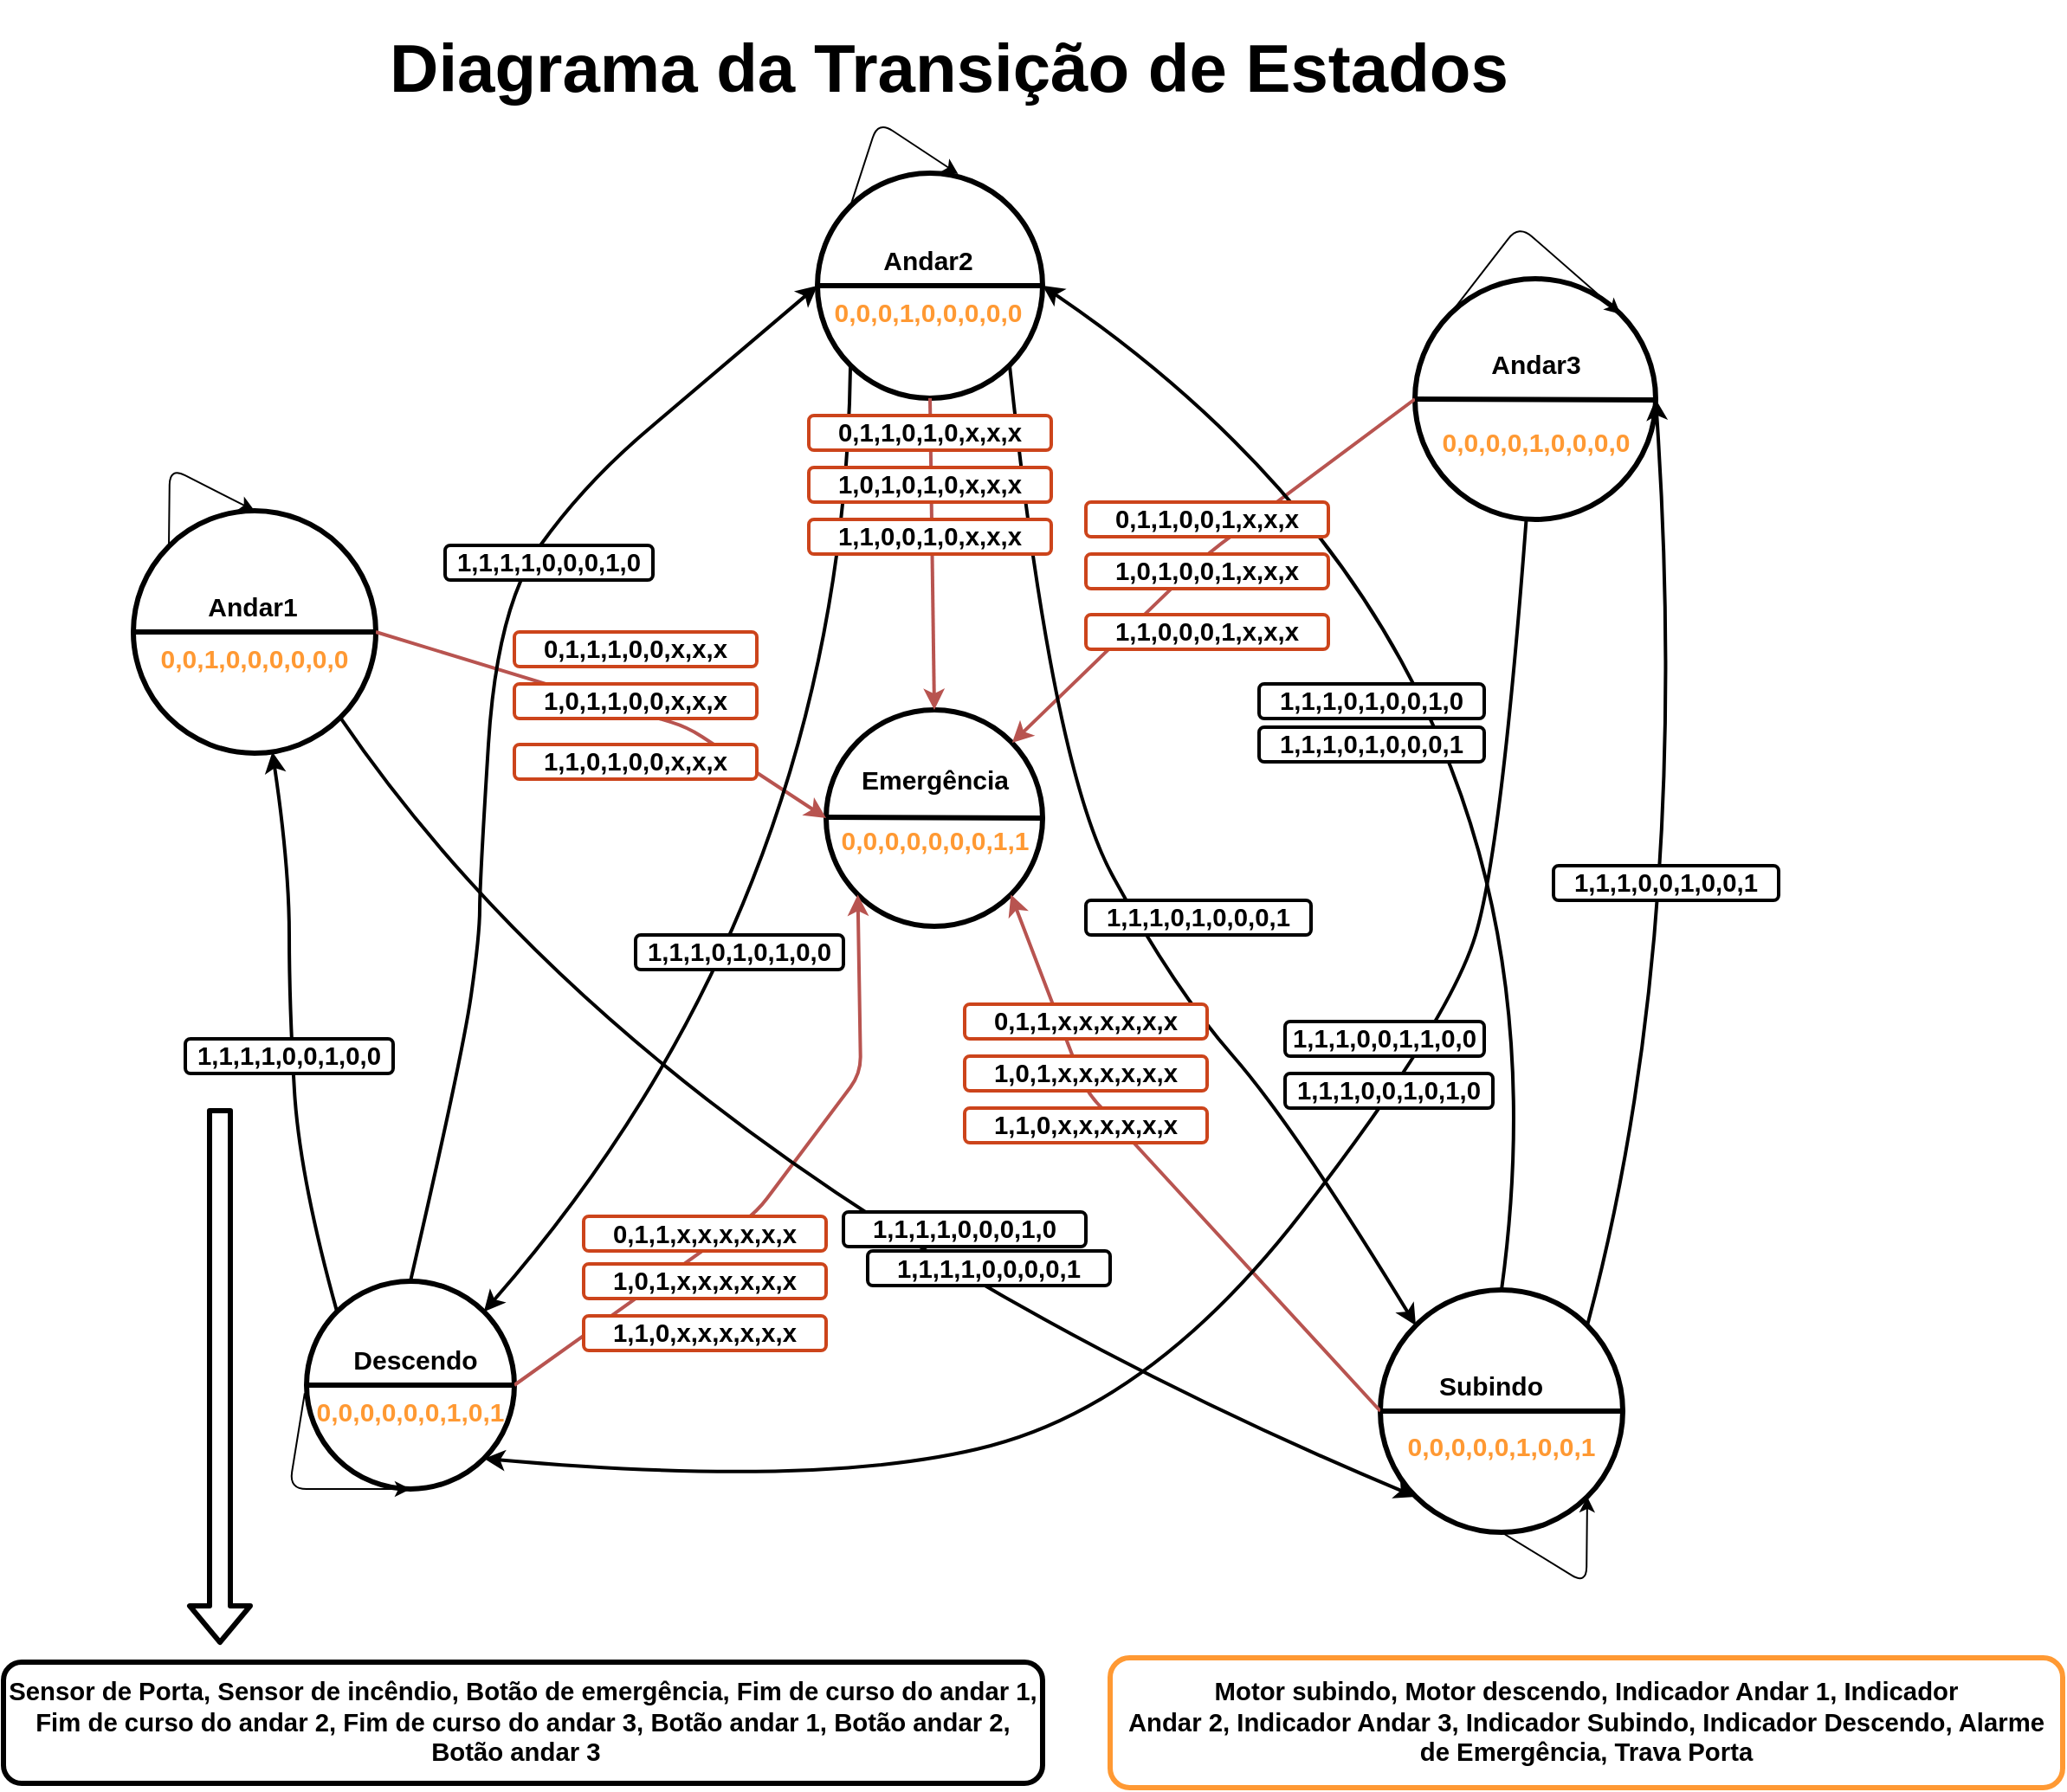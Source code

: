 <mxfile>
    <diagram id="-iqM8rC-7A34NJt66M_C" name="Page-1">
        <mxGraphModel dx="2690" dy="2467" grid="1" gridSize="10" guides="1" tooltips="1" connect="1" arrows="1" fold="1" page="1" pageScale="1" pageWidth="827" pageHeight="1169" math="0" shadow="0">
            <root>
                <mxCell id="0"/>
                <mxCell id="1" parent="0"/>
                <mxCell id="JEFxncGDEQIBqT9fs3Xw-1" value="" style="ellipse;whiteSpace=wrap;html=1;aspect=fixed;strokeWidth=3;" parent="1" vertex="1">
                    <mxGeometry x="-80" y="195" width="140" height="140" as="geometry"/>
                </mxCell>
                <mxCell id="JEFxncGDEQIBqT9fs3Xw-2" value="" style="ellipse;whiteSpace=wrap;html=1;aspect=fixed;strokeWidth=3;" parent="1" vertex="1">
                    <mxGeometry x="315" width="130" height="130" as="geometry"/>
                </mxCell>
                <mxCell id="JEFxncGDEQIBqT9fs3Xw-3" value="" style="ellipse;whiteSpace=wrap;html=1;aspect=fixed;strokeWidth=3;" parent="1" vertex="1">
                    <mxGeometry x="660" y="61" width="139" height="139" as="geometry"/>
                </mxCell>
                <mxCell id="JEFxncGDEQIBqT9fs3Xw-4" value="&lt;span style=&quot;color: rgba(0 , 0 , 0 , 0) ; font-family: monospace ; font-size: 0px&quot;&gt;%3CmxGraphModel%3E%3Croot%3E%3CmxCell%20id%3D%220%22%2F%3E%3CmxCell%20id%3D%221%22%20parent%3D%220%22%2F%3E%3CmxCell%20id%3D%222%22%20value%3D%22%26lt%3Bb%26gt%3B%26lt%3Bfont%20style%3D%26quot%3Bfont-size%3A%2015px%26quot%3B%26gt%3BAndar2%26lt%3B%2Ffont%26gt%3B%26lt%3B%2Fb%26gt%3B%22%20style%3D%22text%3Bhtml%3D1%3BstrokeColor%3Dnone%3BfillColor%3Dnone%3Balign%3Dcenter%3BverticalAlign%3Dmiddle%3BwhiteSpace%3Dwrap%3Brounded%3D0%3BstrokeWidth%3D3%3B%22%20vertex%3D%221%22%20parent%3D%221%22%3E%3CmxGeometry%20x%3D%22354%22%20y%3D%2250%22%20width%3D%2240%22%20height%3D%2230%22%20as%3D%22geometry%22%2F%3E%3C%2FmxCell%3E%3CmxCell%20id%3D%223%22%20value%3D%22%22%20style%3D%22endArrow%3Dnone%3Bhtml%3D1%3BstrokeWidth%3D3%3B%22%20edge%3D%221%22%20parent%3D%221%22%3E%3CmxGeometry%20width%3D%2250%22%20height%3D%2250%22%20relative%3D%221%22%20as%3D%22geometry%22%3E%3CmxPoint%20x%3D%22330%22%20y%3D%2280%22%20as%3D%22sourcePoint%22%2F%3E%3CmxPoint%20x%3D%22420%22%20y%3D%2280%22%20as%3D%22targetPoint%22%2F%3E%3C%2FmxGeometry%3E%3C%2FmxCell%3E%3CmxCell%20id%3D%224%22%20value%3D%22%26lt%3Bb%26gt%3B%26lt%3Bfont%20style%3D%26quot%3Bfont-size%3A%2015px%26quot%3B%26gt%3B001%26lt%3B%2Ffont%26gt%3B%26lt%3B%2Fb%26gt%3B%22%20style%3D%22text%3Bhtml%3D1%3BstrokeColor%3Dnone%3BfillColor%3Dnone%3Balign%3Dcenter%3BverticalAlign%3Dmiddle%3BwhiteSpace%3Dwrap%3Brounded%3D0%3B%22%20vertex%3D%221%22%20parent%3D%221%22%3E%3CmxGeometry%20x%3D%22354%22%20y%3D%2280%22%20width%3D%2240%22%20height%3D%2230%22%20as%3D%22geometry%22%2F%3E%3C%2FmxCell%3E%3C%2Froot%3E%3C%2FmxGraphModel%3E&lt;/span&gt;" style="ellipse;whiteSpace=wrap;html=1;aspect=fixed;strokeWidth=3;" parent="1" vertex="1">
                    <mxGeometry x="640" y="645" width="140" height="140" as="geometry"/>
                </mxCell>
                <mxCell id="JEFxncGDEQIBqT9fs3Xw-5" value="" style="ellipse;whiteSpace=wrap;html=1;aspect=fixed;strokeWidth=3;" parent="1" vertex="1">
                    <mxGeometry x="20" y="640" width="120" height="120" as="geometry"/>
                </mxCell>
                <mxCell id="JEFxncGDEQIBqT9fs3Xw-6" value="" style="ellipse;whiteSpace=wrap;html=1;aspect=fixed;strokeWidth=3;" parent="1" vertex="1">
                    <mxGeometry x="320" y="310" width="125" height="125" as="geometry"/>
                </mxCell>
                <mxCell id="JEFxncGDEQIBqT9fs3Xw-16" value="" style="endArrow=classic;html=1;entryX=0;entryY=0.5;entryDx=0;entryDy=0;fillColor=#f8cecc;strokeColor=#b85450;strokeWidth=2;exitX=1;exitY=0.5;exitDx=0;exitDy=0;" parent="1" source="JEFxncGDEQIBqT9fs3Xw-1" target="JEFxncGDEQIBqT9fs3Xw-6" edge="1">
                    <mxGeometry width="50" height="50" relative="1" as="geometry">
                        <mxPoint x="140" y="330" as="sourcePoint"/>
                        <mxPoint x="230" y="300" as="targetPoint"/>
                        <Array as="points">
                            <mxPoint x="240" y="320"/>
                        </Array>
                    </mxGeometry>
                </mxCell>
                <mxCell id="JEFxncGDEQIBqT9fs3Xw-17" value="" style="endArrow=classic;html=1;fillColor=#f8cecc;strokeColor=#b85450;strokeWidth=2;exitX=0.5;exitY=1;exitDx=0;exitDy=0;entryX=0.5;entryY=0;entryDx=0;entryDy=0;" parent="1" source="JEFxncGDEQIBqT9fs3Xw-2" target="JEFxncGDEQIBqT9fs3Xw-6" edge="1">
                    <mxGeometry width="50" height="50" relative="1" as="geometry">
                        <mxPoint x="340" y="250" as="sourcePoint"/>
                        <mxPoint x="370" y="340" as="targetPoint"/>
                    </mxGeometry>
                </mxCell>
                <mxCell id="JEFxncGDEQIBqT9fs3Xw-18" value="" style="endArrow=classic;html=1;fillColor=#f8cecc;strokeColor=#b85450;strokeWidth=2;exitX=0;exitY=0.5;exitDx=0;exitDy=0;" parent="1" source="JEFxncGDEQIBqT9fs3Xw-3" target="JEFxncGDEQIBqT9fs3Xw-6" edge="1">
                    <mxGeometry width="50" height="50" relative="1" as="geometry">
                        <mxPoint x="520" y="281.84" as="sourcePoint"/>
                        <mxPoint x="552.64" y="398.16" as="targetPoint"/>
                        <Array as="points">
                            <mxPoint x="540" y="220"/>
                        </Array>
                    </mxGeometry>
                </mxCell>
                <mxCell id="JEFxncGDEQIBqT9fs3Xw-19" value="" style="endArrow=classic;html=1;entryX=1;entryY=1;entryDx=0;entryDy=0;fillColor=#f8cecc;strokeColor=#b85450;strokeWidth=2;exitX=0;exitY=0.5;exitDx=0;exitDy=0;" parent="1" source="JEFxncGDEQIBqT9fs3Xw-4" target="JEFxncGDEQIBqT9fs3Xw-6" edge="1">
                    <mxGeometry width="50" height="50" relative="1" as="geometry">
                        <mxPoint x="360" y="270" as="sourcePoint"/>
                        <mxPoint x="392.64" y="386.32" as="targetPoint"/>
                        <Array as="points">
                            <mxPoint x="470" y="530"/>
                        </Array>
                    </mxGeometry>
                </mxCell>
                <mxCell id="JEFxncGDEQIBqT9fs3Xw-20" value="" style="endArrow=classic;html=1;fillColor=#f8cecc;strokeColor=#b85450;strokeWidth=2;exitX=1;exitY=0.5;exitDx=0;exitDy=0;entryX=0;entryY=1;entryDx=0;entryDy=0;" parent="1" source="JEFxncGDEQIBqT9fs3Xw-5" target="JEFxncGDEQIBqT9fs3Xw-6" edge="1">
                    <mxGeometry width="50" height="50" relative="1" as="geometry">
                        <mxPoint x="330" y="610" as="sourcePoint"/>
                        <mxPoint x="380" y="440" as="targetPoint"/>
                        <Array as="points">
                            <mxPoint x="280" y="600"/>
                            <mxPoint x="340" y="520"/>
                        </Array>
                    </mxGeometry>
                </mxCell>
                <mxCell id="JEFxncGDEQIBqT9fs3Xw-25" value="" style="curved=1;endArrow=classic;html=1;strokeWidth=2;exitX=0.5;exitY=0;exitDx=0;exitDy=0;entryX=0;entryY=0.5;entryDx=0;entryDy=0;" parent="1" source="JEFxncGDEQIBqT9fs3Xw-5" target="JEFxncGDEQIBqT9fs3Xw-2" edge="1">
                    <mxGeometry width="50" height="50" relative="1" as="geometry">
                        <mxPoint x="160" y="300" as="sourcePoint"/>
                        <mxPoint x="210" y="250" as="targetPoint"/>
                        <Array as="points">
                            <mxPoint x="110" y="510"/>
                            <mxPoint x="120" y="440"/>
                            <mxPoint x="120" y="410"/>
                            <mxPoint x="130" y="250"/>
                            <mxPoint x="180" y="180"/>
                            <mxPoint x="250" y="120"/>
                        </Array>
                    </mxGeometry>
                </mxCell>
                <mxCell id="JEFxncGDEQIBqT9fs3Xw-26" value="" style="curved=1;endArrow=classic;html=1;strokeColor=#000000;strokeWidth=2;entryX=1;entryY=0;entryDx=0;entryDy=0;exitX=0;exitY=1;exitDx=0;exitDy=0;" parent="1" source="JEFxncGDEQIBqT9fs3Xw-2" target="JEFxncGDEQIBqT9fs3Xw-5" edge="1">
                    <mxGeometry width="50" height="50" relative="1" as="geometry">
                        <mxPoint x="330" y="240" as="sourcePoint"/>
                        <mxPoint x="310" y="590" as="targetPoint"/>
                        <Array as="points">
                            <mxPoint x="330" y="420"/>
                        </Array>
                    </mxGeometry>
                </mxCell>
                <mxCell id="JEFxncGDEQIBqT9fs3Xw-27" value="" style="curved=1;endArrow=classic;html=1;strokeColor=#000000;strokeWidth=2;entryX=0;entryY=1;entryDx=0;entryDy=0;exitX=1;exitY=1;exitDx=0;exitDy=0;" parent="1" source="JEFxncGDEQIBqT9fs3Xw-1" target="JEFxncGDEQIBqT9fs3Xw-4" edge="1">
                    <mxGeometry width="50" height="50" relative="1" as="geometry">
                        <mxPoint x="140" y="360" as="sourcePoint"/>
                        <mxPoint x="630" y="650" as="targetPoint"/>
                        <Array as="points">
                            <mxPoint x="220" y="580"/>
                        </Array>
                    </mxGeometry>
                </mxCell>
                <mxCell id="JEFxncGDEQIBqT9fs3Xw-28" value="" style="curved=1;endArrow=classic;html=1;strokeWidth=2;exitX=0;exitY=0;exitDx=0;exitDy=0;" parent="1" source="JEFxncGDEQIBqT9fs3Xw-5" target="JEFxncGDEQIBqT9fs3Xw-1" edge="1">
                    <mxGeometry width="50" height="50" relative="1" as="geometry">
                        <mxPoint x="305" y="630" as="sourcePoint"/>
                        <mxPoint x="330.275" y="238.8" as="targetPoint"/>
                        <Array as="points">
                            <mxPoint x="16" y="580"/>
                            <mxPoint x="10" y="480"/>
                            <mxPoint x="10" y="400"/>
                        </Array>
                    </mxGeometry>
                </mxCell>
                <mxCell id="JEFxncGDEQIBqT9fs3Xw-29" value="" style="curved=1;endArrow=classic;html=1;strokeWidth=2;exitX=1;exitY=0;exitDx=0;exitDy=0;entryX=1;entryY=0.5;entryDx=0;entryDy=0;" parent="1" source="JEFxncGDEQIBqT9fs3Xw-4" target="JEFxncGDEQIBqT9fs3Xw-3" edge="1">
                    <mxGeometry width="50" height="50" relative="1" as="geometry">
                        <mxPoint x="700" y="580" as="sourcePoint"/>
                        <mxPoint x="665" y="310" as="targetPoint"/>
                        <Array as="points">
                            <mxPoint x="820" y="440"/>
                        </Array>
                    </mxGeometry>
                </mxCell>
                <mxCell id="JEFxncGDEQIBqT9fs3Xw-30" value="" style="curved=1;endArrow=classic;html=1;strokeColor=#000000;strokeWidth=2;entryX=1;entryY=1;entryDx=0;entryDy=0;" parent="1" source="JEFxncGDEQIBqT9fs3Xw-3" target="JEFxncGDEQIBqT9fs3Xw-5" edge="1">
                    <mxGeometry width="50" height="50" relative="1" as="geometry">
                        <mxPoint x="340" y="250" as="sourcePoint"/>
                        <mxPoint x="320" y="620" as="targetPoint"/>
                        <Array as="points">
                            <mxPoint x="710" y="390"/>
                            <mxPoint x="680" y="490"/>
                            <mxPoint x="510" y="710"/>
                            <mxPoint x="320" y="760"/>
                        </Array>
                    </mxGeometry>
                </mxCell>
                <mxCell id="JEFxncGDEQIBqT9fs3Xw-33" value="" style="curved=1;endArrow=classic;html=1;strokeColor=#000000;strokeWidth=2;entryX=0;entryY=0;entryDx=0;entryDy=0;exitX=1;exitY=1;exitDx=0;exitDy=0;" parent="1" source="JEFxncGDEQIBqT9fs3Xw-2" target="JEFxncGDEQIBqT9fs3Xw-4" edge="1">
                    <mxGeometry width="50" height="50" relative="1" as="geometry">
                        <mxPoint x="360" y="240" as="sourcePoint"/>
                        <mxPoint x="680" y="580" as="targetPoint"/>
                        <Array as="points">
                            <mxPoint x="450" y="340"/>
                            <mxPoint x="520" y="470"/>
                            <mxPoint x="590" y="550"/>
                        </Array>
                    </mxGeometry>
                </mxCell>
                <mxCell id="JEFxncGDEQIBqT9fs3Xw-34" value="" style="curved=1;endArrow=classic;html=1;strokeWidth=2;exitX=0.5;exitY=0;exitDx=0;exitDy=0;entryX=1;entryY=0.5;entryDx=0;entryDy=0;" parent="1" source="JEFxncGDEQIBqT9fs3Xw-4" target="JEFxncGDEQIBqT9fs3Xw-2" edge="1">
                    <mxGeometry width="50" height="50" relative="1" as="geometry">
                        <mxPoint x="670" y="570" as="sourcePoint"/>
                        <mxPoint x="380" y="220" as="targetPoint"/>
                        <Array as="points">
                            <mxPoint x="760" y="280"/>
                        </Array>
                    </mxGeometry>
                </mxCell>
                <mxCell id="ZxOsnHt_C15PmaDr5NMT-2" value="" style="endArrow=classic;html=1;exitX=0;exitY=0;exitDx=0;exitDy=0;entryX=0.625;entryY=0.004;entryDx=0;entryDy=0;entryPerimeter=0;" parent="1" source="JEFxncGDEQIBqT9fs3Xw-2" target="JEFxncGDEQIBqT9fs3Xw-2" edge="1">
                    <mxGeometry width="50" height="50" relative="1" as="geometry">
                        <mxPoint x="264" y="110" as="sourcePoint"/>
                        <mxPoint x="344" y="50" as="targetPoint"/>
                        <Array as="points">
                            <mxPoint x="350" y="-30"/>
                        </Array>
                    </mxGeometry>
                </mxCell>
                <mxCell id="11eCTQWaDXBdQ_oKk8_j-1" value="&lt;span id=&quot;docs-internal-guid-bbf0f4e8-7fff-1e35-a5ee-ff3e7a154e85&quot;&gt;&lt;span style=&quot;font-size: 11pt ; font-family: &amp;#34;arial&amp;#34; ; background-color: transparent ; vertical-align: baseline&quot;&gt;&lt;b&gt;1,1,1,1,0,0,0,1,0&lt;/b&gt;&lt;/span&gt;&lt;/span&gt;" style="text;html=1;align=center;verticalAlign=middle;whiteSpace=wrap;rounded=1;shadow=0;strokeColor=#000000;glass=0;fillColor=#ffffff;strokeWidth=2;" parent="1" vertex="1">
                    <mxGeometry x="330" y="600" width="140" height="20" as="geometry"/>
                </mxCell>
                <mxCell id="11eCTQWaDXBdQ_oKk8_j-2" value="&lt;span id=&quot;docs-internal-guid-6589a4b1-7fff-5ea1-2ef8-7b5d9af1116f&quot;&gt;&lt;span style=&quot;font-size: 11pt ; font-family: &amp;#34;arial&amp;#34; ; background-color: transparent ; vertical-align: baseline&quot;&gt;&lt;b&gt;1,1,1,1,0,0,0,0,1&lt;/b&gt;&lt;/span&gt;&lt;/span&gt;" style="text;html=1;align=center;verticalAlign=middle;whiteSpace=wrap;rounded=1;strokeColor=#000000;fillColor=#ffffff;strokeWidth=2;" parent="1" vertex="1">
                    <mxGeometry x="344" y="622.5" width="140" height="20" as="geometry"/>
                </mxCell>
                <mxCell id="11eCTQWaDXBdQ_oKk8_j-5" value="&lt;span id=&quot;docs-internal-guid-22f6198f-7fff-e776-b713-9b277268731d&quot;&gt;&lt;span style=&quot;font-size: 11pt ; font-family: &amp;#34;arial&amp;#34; ; background-color: transparent ; vertical-align: baseline&quot;&gt;&lt;b&gt;1,1,1,0,1,0,0,1,0 &lt;/b&gt;&lt;/span&gt;&lt;/span&gt;" style="text;html=1;align=center;verticalAlign=middle;whiteSpace=wrap;rounded=1;shadow=0;glass=0;strokeColor=#000000;fillColor=#ffffff;strokeWidth=2;" parent="1" vertex="1">
                    <mxGeometry x="570" y="295" width="130" height="20" as="geometry"/>
                </mxCell>
                <mxCell id="11eCTQWaDXBdQ_oKk8_j-6" value="&lt;span id=&quot;docs-internal-guid-ace200eb-7fff-2d70-2511-e228b79c8bc5&quot;&gt;&lt;span style=&quot;font-size: 11pt ; font-family: &amp;#34;arial&amp;#34; ; background-color: transparent ; vertical-align: baseline&quot;&gt;&lt;b&gt;1,1,1,0,1,0,0,0,1&lt;/b&gt;&lt;/span&gt;&lt;/span&gt;" style="text;html=1;align=center;verticalAlign=middle;whiteSpace=wrap;rounded=1;shadow=0;glass=0;strokeColor=#000000;fillColor=#ffffff;strokeWidth=2;" parent="1" vertex="1">
                    <mxGeometry x="570" y="320" width="130" height="20" as="geometry"/>
                </mxCell>
                <mxCell id="11eCTQWaDXBdQ_oKk8_j-10" value="&lt;span id=&quot;docs-internal-guid-dba571e7-7fff-0a41-ba9d-065aade47dcb&quot;&gt;&lt;span style=&quot;font-size: 11pt ; font-family: &amp;#34;arial&amp;#34; ; background-color: transparent ; vertical-align: baseline&quot;&gt;&lt;b&gt;1,1,1,0,1,0,0,0,1&lt;/b&gt;&lt;/span&gt;&lt;/span&gt;" style="text;html=1;align=center;verticalAlign=middle;whiteSpace=wrap;rounded=1;shadow=0;glass=0;strokeColor=#000000;fillColor=#ffffff;strokeWidth=2;" parent="1" vertex="1">
                    <mxGeometry x="470" y="420" width="130" height="20" as="geometry"/>
                </mxCell>
                <mxCell id="11eCTQWaDXBdQ_oKk8_j-14" value="&lt;span id=&quot;docs-internal-guid-af920bf1-7fff-59b1-4576-196e4c3b9e97&quot;&gt;&lt;span style=&quot;font-size: 11pt ; font-family: &amp;#34;arial&amp;#34; ; background-color: transparent ; vertical-align: baseline&quot;&gt;&lt;b&gt;1,1,1,0,0,1,0,0,1&lt;/b&gt;&lt;/span&gt;&lt;/span&gt;" style="text;html=1;align=center;verticalAlign=middle;whiteSpace=wrap;rounded=1;shadow=0;glass=0;strokeColor=#000000;fillColor=#ffffff;strokeWidth=2;" parent="1" vertex="1">
                    <mxGeometry x="740" y="400" width="130" height="20" as="geometry"/>
                </mxCell>
                <mxCell id="11eCTQWaDXBdQ_oKk8_j-16" value="&lt;span id=&quot;docs-internal-guid-c035a042-7fff-0c49-afb8-e89a290ca3a1&quot;&gt;&lt;span style=&quot;font-size: 11pt ; font-family: &amp;#34;arial&amp;#34; ; background-color: transparent ; vertical-align: baseline&quot;&gt;&lt;b&gt;1,1,1,0,0,1,1,0,0 &lt;/b&gt;&lt;/span&gt;&lt;/span&gt;" style="text;html=1;align=center;verticalAlign=middle;whiteSpace=wrap;rounded=1;shadow=0;glass=0;strokeColor=#000000;fillColor=#ffffff;strokeWidth=2;" parent="1" vertex="1">
                    <mxGeometry x="585" y="490" width="115" height="20" as="geometry"/>
                </mxCell>
                <mxCell id="11eCTQWaDXBdQ_oKk8_j-20" value="&lt;span id=&quot;docs-internal-guid-0a450c5b-7fff-b23b-1960-abfe635e3b5a&quot;&gt;&lt;span style=&quot;font-size: 11pt ; font-family: &amp;#34;arial&amp;#34; ; background-color: transparent ; vertical-align: baseline&quot;&gt;&lt;b&gt;1,1,1,0,0,1,0,1,0&lt;/b&gt;&lt;/span&gt;&lt;/span&gt;" style="text;html=1;align=center;verticalAlign=middle;whiteSpace=wrap;rounded=1;shadow=0;glass=0;strokeColor=#000000;fillColor=#ffffff;strokeWidth=2;" parent="1" vertex="1">
                    <mxGeometry x="585" y="520" width="120" height="20" as="geometry"/>
                </mxCell>
                <mxCell id="11eCTQWaDXBdQ_oKk8_j-21" value="&lt;span id=&quot;docs-internal-guid-e81d2fcb-7fff-33a9-42db-fe3db5209c5e&quot;&gt;&lt;span style=&quot;font-size: 11pt ; font-family: &amp;#34;arial&amp;#34; ; background-color: transparent ; vertical-align: baseline&quot;&gt;&lt;b&gt;1,1,1,0,1,0,1,0,0&lt;/b&gt;&lt;/span&gt;&lt;/span&gt;" style="text;html=1;align=center;verticalAlign=middle;whiteSpace=wrap;rounded=1;shadow=0;glass=0;strokeColor=#000000;fillColor=#ffffff;strokeWidth=2;" parent="1" vertex="1">
                    <mxGeometry x="210" y="440" width="120" height="20" as="geometry"/>
                </mxCell>
                <mxCell id="11eCTQWaDXBdQ_oKk8_j-23" value="&lt;span id=&quot;docs-internal-guid-e2418df5-7fff-e7c6-6563-67e01c6ffb01&quot;&gt;&lt;span style=&quot;font-size: 11pt ; font-family: &amp;#34;arial&amp;#34; ; background-color: transparent ; vertical-align: baseline&quot;&gt;&lt;b&gt;1,1,1,1,0,0,1,0,0&lt;/b&gt;&lt;/span&gt;&lt;/span&gt;" style="text;html=1;align=center;verticalAlign=middle;whiteSpace=wrap;rounded=1;shadow=0;glass=0;strokeColor=#000000;fillColor=#ffffff;strokeWidth=2;" parent="1" vertex="1">
                    <mxGeometry x="-50" y="500" width="120" height="20" as="geometry"/>
                </mxCell>
                <mxCell id="3" value="" style="endArrow=classic;html=1;entryX=1;entryY=0;entryDx=0;entryDy=0;exitX=0;exitY=0;exitDx=0;exitDy=0;" parent="1" source="JEFxncGDEQIBqT9fs3Xw-3" edge="1" target="JEFxncGDEQIBqT9fs3Xw-3">
                    <mxGeometry width="50" height="50" relative="1" as="geometry">
                        <mxPoint x="689" y="132" as="sourcePoint"/>
                        <mxPoint x="727.28" y="120.32" as="targetPoint"/>
                        <Array as="points">
                            <mxPoint x="720" y="30"/>
                        </Array>
                    </mxGeometry>
                </mxCell>
                <mxCell id="4" value="" style="endArrow=classic;html=1;entryX=0.5;entryY=0;entryDx=0;entryDy=0;exitX=0;exitY=0;exitDx=0;exitDy=0;" parent="1" source="JEFxncGDEQIBqT9fs3Xw-1" target="JEFxncGDEQIBqT9fs3Xw-1" edge="1">
                    <mxGeometry width="50" height="50" relative="1" as="geometry">
                        <mxPoint x="30" y="290" as="sourcePoint"/>
                        <mxPoint x="88.28" y="278.6" as="targetPoint"/>
                        <Array as="points">
                            <mxPoint x="-59" y="170"/>
                        </Array>
                    </mxGeometry>
                </mxCell>
                <mxCell id="5" value="" style="endArrow=classic;html=1;exitX=-0.009;exitY=0.539;exitDx=0;exitDy=0;entryX=0.5;entryY=1;entryDx=0;entryDy=0;exitPerimeter=0;" parent="1" source="JEFxncGDEQIBqT9fs3Xw-5" target="JEFxncGDEQIBqT9fs3Xw-5" edge="1">
                    <mxGeometry width="50" height="50" relative="1" as="geometry">
                        <mxPoint x="39.996" y="791.716" as="sourcePoint"/>
                        <mxPoint x="78.28" y="780.32" as="targetPoint"/>
                        <Array as="points">
                            <mxPoint x="10" y="760"/>
                        </Array>
                    </mxGeometry>
                </mxCell>
                <mxCell id="7" value="" style="endArrow=classic;html=1;exitX=0.5;exitY=1;exitDx=0;exitDy=0;entryX=1;entryY=1;entryDx=0;entryDy=0;" parent="1" source="JEFxncGDEQIBqT9fs3Xw-4" target="JEFxncGDEQIBqT9fs3Xw-4" edge="1">
                    <mxGeometry width="50" height="50" relative="1" as="geometry">
                        <mxPoint x="669.996" y="796.716" as="sourcePoint"/>
                        <mxPoint x="708.28" y="785.32" as="targetPoint"/>
                        <Array as="points">
                            <mxPoint x="759" y="815"/>
                        </Array>
                    </mxGeometry>
                </mxCell>
                <mxCell id="8" value="" style="shape=flexArrow;endArrow=classic;html=1;strokeWidth=3;" parent="1" edge="1">
                    <mxGeometry width="50" height="50" relative="1" as="geometry">
                        <mxPoint x="-30" y="540" as="sourcePoint"/>
                        <mxPoint x="-30" y="850" as="targetPoint"/>
                    </mxGeometry>
                </mxCell>
                <mxCell id="10" value="&lt;font face=&quot;arial&quot;&gt;&lt;span style=&quot;font-size: 14.667px&quot;&gt;&lt;b&gt;Sensor de Porta, Sensor de incêndio, Botão de emergência, Fim de curso do andar 1, Fim de curso do andar 2, Fim de curso do andar 3, Botão andar 1, Botão andar 2, Botão andar 3&amp;nbsp;&amp;nbsp;&lt;/b&gt;&lt;/span&gt;&lt;/font&gt;" style="text;html=1;align=center;verticalAlign=middle;whiteSpace=wrap;rounded=1;shadow=0;strokeColor=#000000;glass=0;fillColor=#ffffff;strokeWidth=3;" parent="1" vertex="1">
                    <mxGeometry x="-155" y="860" width="600" height="70" as="geometry"/>
                </mxCell>
                <mxCell id="17" value="&lt;span id=&quot;docs-internal-guid-bbf0f4e8-7fff-1e35-a5ee-ff3e7a154e85&quot;&gt;&lt;span style=&quot;font-size: 11pt ; font-family: &amp;#34;arial&amp;#34; ; background-color: transparent ; vertical-align: baseline&quot;&gt;&lt;b&gt;1,0,1,1,0,0&lt;/b&gt;&lt;/span&gt;&lt;/span&gt;&lt;b style=&quot;font-family: &amp;#34;arial&amp;#34; ; font-size: 14.667px&quot;&gt;,x,x,x&lt;/b&gt;" style="text;html=1;align=center;verticalAlign=middle;whiteSpace=wrap;rounded=1;shadow=0;glass=0;fillColor=#ffffff;strokeWidth=2;strokeColor=#CC441B;" parent="1" vertex="1">
                    <mxGeometry x="140" y="295" width="140" height="20" as="geometry"/>
                </mxCell>
                <mxCell id="18" value="&lt;span id=&quot;docs-internal-guid-6589a4b1-7fff-5ea1-2ef8-7b5d9af1116f&quot;&gt;&lt;span style=&quot;font-size: 11pt ; font-family: &amp;#34;arial&amp;#34; ; background-color: transparent ; vertical-align: baseline&quot;&gt;&lt;b&gt;1,1,0,1,0,0&lt;/b&gt;&lt;/span&gt;&lt;/span&gt;&lt;b style=&quot;font-family: &amp;#34;arial&amp;#34; ; font-size: 14.667px&quot;&gt;,x,x,x&lt;/b&gt;" style="text;html=1;align=center;verticalAlign=middle;whiteSpace=wrap;rounded=1;fillColor=#ffffff;strokeWidth=2;strokeColor=#CC441B;" parent="1" vertex="1">
                    <mxGeometry x="140" y="330" width="140" height="20" as="geometry"/>
                </mxCell>
                <mxCell id="19" value="&lt;span id=&quot;docs-internal-guid-bbf0f4e8-7fff-1e35-a5ee-ff3e7a154e85&quot;&gt;&lt;span style=&quot;font-size: 11pt ; font-family: &amp;#34;arial&amp;#34; ; background-color: transparent ; vertical-align: baseline&quot;&gt;&lt;b&gt;1,0,1,x,x,x,x,x,x&lt;/b&gt;&lt;/span&gt;&lt;/span&gt;" style="text;html=1;align=center;verticalAlign=middle;whiteSpace=wrap;rounded=1;shadow=0;glass=0;fillColor=#ffffff;strokeWidth=2;strokeColor=#CC441B;" parent="1" vertex="1">
                    <mxGeometry x="400" y="510" width="140" height="20" as="geometry"/>
                </mxCell>
                <mxCell id="20" value="&lt;span id=&quot;docs-internal-guid-6589a4b1-7fff-5ea1-2ef8-7b5d9af1116f&quot;&gt;&lt;span style=&quot;font-size: 11pt ; font-family: &amp;#34;arial&amp;#34; ; background-color: transparent ; vertical-align: baseline&quot;&gt;&lt;b&gt;1,1,0,x,x,x,x,x,x&lt;/b&gt;&lt;/span&gt;&lt;/span&gt;" style="text;html=1;align=center;verticalAlign=middle;whiteSpace=wrap;rounded=1;fillColor=#ffffff;strokeWidth=2;strokeColor=#CC441B;" parent="1" vertex="1">
                    <mxGeometry x="400" y="540" width="140" height="20" as="geometry"/>
                </mxCell>
                <mxCell id="29" value="&lt;span id=&quot;docs-internal-guid-e2418df5-7fff-e7c6-6563-67e01c6ffb01&quot;&gt;&lt;span style=&quot;font-size: 11pt ; font-family: &amp;#34;arial&amp;#34; ; background-color: transparent ; vertical-align: baseline&quot;&gt;&lt;b&gt;1,1,1,1,0,0,0,1,0&lt;/b&gt;&lt;/span&gt;&lt;/span&gt;" style="text;html=1;align=center;verticalAlign=middle;whiteSpace=wrap;rounded=1;shadow=0;glass=0;strokeColor=#000000;fillColor=#ffffff;strokeWidth=2;" parent="1" vertex="1">
                    <mxGeometry x="100" y="215" width="120" height="20" as="geometry"/>
                </mxCell>
                <mxCell id="30" value="&lt;span id=&quot;docs-internal-guid-bbf0f4e8-7fff-1e35-a5ee-ff3e7a154e85&quot;&gt;&lt;span style=&quot;font-size: 11pt ; font-family: &amp;#34;arial&amp;#34; ; background-color: transparent ; vertical-align: baseline&quot;&gt;&lt;b&gt;1,0,1,0,1,0&lt;/b&gt;&lt;/span&gt;&lt;/span&gt;&lt;b style=&quot;font-family: &amp;#34;arial&amp;#34; ; font-size: 14.667px&quot;&gt;,x,x,x&lt;/b&gt;" style="text;html=1;align=center;verticalAlign=middle;whiteSpace=wrap;rounded=1;shadow=0;glass=0;fillColor=#ffffff;strokeWidth=2;strokeColor=#CC441B;" parent="1" vertex="1">
                    <mxGeometry x="310" y="170" width="140" height="20" as="geometry"/>
                </mxCell>
                <mxCell id="31" value="&lt;span id=&quot;docs-internal-guid-6589a4b1-7fff-5ea1-2ef8-7b5d9af1116f&quot;&gt;&lt;span style=&quot;font-size: 11pt ; font-family: &amp;#34;arial&amp;#34; ; background-color: transparent ; vertical-align: baseline&quot;&gt;&lt;b&gt;1,1,0,0,1,0&lt;/b&gt;&lt;/span&gt;&lt;/span&gt;&lt;b style=&quot;font-family: &amp;#34;arial&amp;#34; ; font-size: 14.667px&quot;&gt;,x,x,x&lt;/b&gt;" style="text;html=1;align=center;verticalAlign=middle;whiteSpace=wrap;rounded=1;fillColor=#ffffff;strokeWidth=2;strokeColor=#CC441B;" parent="1" vertex="1">
                    <mxGeometry x="310" y="200" width="140" height="20" as="geometry"/>
                </mxCell>
                <mxCell id="32" value="&lt;span id=&quot;docs-internal-guid-bbf0f4e8-7fff-1e35-a5ee-ff3e7a154e85&quot;&gt;&lt;span style=&quot;font-size: 11pt ; font-family: &amp;#34;arial&amp;#34; ; background-color: transparent ; vertical-align: baseline&quot;&gt;&lt;b&gt;1,0,1,0,0,1,x,x,x&lt;/b&gt;&lt;/span&gt;&lt;/span&gt;" style="text;html=1;align=center;verticalAlign=middle;whiteSpace=wrap;rounded=1;shadow=0;glass=0;fillColor=#ffffff;strokeWidth=2;strokeColor=#CC441B;" parent="1" vertex="1">
                    <mxGeometry x="470" y="220" width="140" height="20" as="geometry"/>
                </mxCell>
                <mxCell id="33" value="&lt;span id=&quot;docs-internal-guid-6589a4b1-7fff-5ea1-2ef8-7b5d9af1116f&quot;&gt;&lt;span style=&quot;font-size: 11pt ; font-family: &amp;#34;arial&amp;#34; ; background-color: transparent ; vertical-align: baseline&quot;&gt;&lt;b&gt;1,1,0,0,0,1&lt;/b&gt;&lt;/span&gt;&lt;/span&gt;&lt;b style=&quot;font-family: &amp;#34;arial&amp;#34; ; font-size: 14.667px&quot;&gt;,x,x,x&lt;/b&gt;" style="text;html=1;align=center;verticalAlign=middle;whiteSpace=wrap;rounded=1;fillColor=#ffffff;strokeWidth=2;strokeColor=#CC441B;" parent="1" vertex="1">
                    <mxGeometry x="470" y="255" width="140" height="20" as="geometry"/>
                </mxCell>
                <mxCell id="36" value="&lt;span id=&quot;docs-internal-guid-bbf0f4e8-7fff-1e35-a5ee-ff3e7a154e85&quot;&gt;&lt;span style=&quot;font-size: 11pt ; font-family: &amp;#34;arial&amp;#34; ; background-color: transparent ; vertical-align: baseline&quot;&gt;&lt;b&gt;0,1,1,x,x,x,x,x,x&lt;/b&gt;&lt;/span&gt;&lt;/span&gt;" style="text;html=1;align=center;verticalAlign=middle;whiteSpace=wrap;rounded=1;shadow=0;glass=0;fillColor=#ffffff;strokeWidth=2;strokeColor=#CC441B;" parent="1" vertex="1">
                    <mxGeometry x="400" y="480" width="140" height="20" as="geometry"/>
                </mxCell>
                <mxCell id="37" value="&lt;span id=&quot;docs-internal-guid-bbf0f4e8-7fff-1e35-a5ee-ff3e7a154e85&quot;&gt;&lt;span style=&quot;font-size: 11pt ; font-family: &amp;#34;arial&amp;#34; ; background-color: transparent ; vertical-align: baseline&quot;&gt;&lt;b&gt;1,0,1,x,x,x,x,x,x&lt;/b&gt;&lt;/span&gt;&lt;/span&gt;" style="text;html=1;align=center;verticalAlign=middle;whiteSpace=wrap;rounded=1;shadow=0;glass=0;fillColor=#ffffff;strokeWidth=2;strokeColor=#CC441B;" parent="1" vertex="1">
                    <mxGeometry x="180" y="630" width="140" height="20" as="geometry"/>
                </mxCell>
                <mxCell id="38" value="&lt;span id=&quot;docs-internal-guid-6589a4b1-7fff-5ea1-2ef8-7b5d9af1116f&quot;&gt;&lt;span style=&quot;font-size: 11pt ; font-family: &amp;#34;arial&amp;#34; ; background-color: transparent ; vertical-align: baseline&quot;&gt;&lt;b&gt;1,1,0,x,x,x,x,x,x&lt;/b&gt;&lt;/span&gt;&lt;/span&gt;" style="text;html=1;align=center;verticalAlign=middle;whiteSpace=wrap;rounded=1;fillColor=#ffffff;strokeWidth=2;strokeColor=#CC441B;" parent="1" vertex="1">
                    <mxGeometry x="180" y="660" width="140" height="20" as="geometry"/>
                </mxCell>
                <mxCell id="39" value="&lt;span id=&quot;docs-internal-guid-bbf0f4e8-7fff-1e35-a5ee-ff3e7a154e85&quot;&gt;&lt;span style=&quot;font-size: 11pt ; font-family: &amp;#34;arial&amp;#34; ; background-color: transparent ; vertical-align: baseline&quot;&gt;&lt;b&gt;0,1,1,x,x,x,x,x,x&lt;/b&gt;&lt;/span&gt;&lt;/span&gt;" style="text;html=1;align=center;verticalAlign=middle;whiteSpace=wrap;rounded=1;shadow=0;glass=0;fillColor=#ffffff;strokeWidth=2;strokeColor=#CC441B;" parent="1" vertex="1">
                    <mxGeometry x="180" y="602.5" width="140" height="20" as="geometry"/>
                </mxCell>
                <mxCell id="40" value="&lt;span id=&quot;docs-internal-guid-bbf0f4e8-7fff-1e35-a5ee-ff3e7a154e85&quot;&gt;&lt;span style=&quot;font-size: 11pt ; font-family: &amp;#34;arial&amp;#34; ; background-color: transparent ; vertical-align: baseline&quot;&gt;&lt;b&gt;0,1,1,1,0,0&lt;/b&gt;&lt;/span&gt;&lt;/span&gt;&lt;b style=&quot;font-family: &amp;#34;arial&amp;#34; ; font-size: 14.667px&quot;&gt;,x,x,x&lt;/b&gt;" style="text;html=1;align=center;verticalAlign=middle;whiteSpace=wrap;rounded=1;shadow=0;glass=0;fillColor=#ffffff;strokeWidth=2;strokeColor=#CC441B;" parent="1" vertex="1">
                    <mxGeometry x="140" y="265" width="140" height="20" as="geometry"/>
                </mxCell>
                <mxCell id="41" value="&lt;span id=&quot;docs-internal-guid-bbf0f4e8-7fff-1e35-a5ee-ff3e7a154e85&quot;&gt;&lt;span style=&quot;font-size: 11pt ; font-family: &amp;#34;arial&amp;#34; ; background-color: transparent ; vertical-align: baseline&quot;&gt;&lt;b&gt;0,1,1,0,1,0&lt;/b&gt;&lt;/span&gt;&lt;/span&gt;&lt;b style=&quot;font-family: &amp;#34;arial&amp;#34; ; font-size: 14.667px&quot;&gt;,x,x,x&lt;/b&gt;" style="text;html=1;align=center;verticalAlign=middle;whiteSpace=wrap;rounded=1;shadow=0;glass=0;fillColor=#ffffff;strokeWidth=2;strokeColor=#CC441B;" parent="1" vertex="1">
                    <mxGeometry x="310" y="140" width="140" height="20" as="geometry"/>
                </mxCell>
                <mxCell id="42" value="&lt;span id=&quot;docs-internal-guid-bbf0f4e8-7fff-1e35-a5ee-ff3e7a154e85&quot;&gt;&lt;span style=&quot;font-size: 11pt ; font-family: &amp;#34;arial&amp;#34; ; background-color: transparent ; vertical-align: baseline&quot;&gt;&lt;b&gt;0,1,1,0,0,1,x,x,x&lt;/b&gt;&lt;/span&gt;&lt;/span&gt;" style="text;html=1;align=center;verticalAlign=middle;whiteSpace=wrap;rounded=1;shadow=0;glass=0;fillColor=#ffffff;strokeWidth=2;strokeColor=#CC441B;" parent="1" vertex="1">
                    <mxGeometry x="470" y="190" width="140" height="20" as="geometry"/>
                </mxCell>
                <mxCell id="43" value="&lt;b&gt;&lt;font style=&quot;font-size: 15px&quot;&gt;Andar2&lt;/font&gt;&lt;/b&gt;" style="text;html=1;strokeColor=none;fillColor=none;align=center;verticalAlign=middle;whiteSpace=wrap;rounded=0;strokeWidth=3;" vertex="1" parent="1">
                    <mxGeometry x="359" y="35" width="40" height="30" as="geometry"/>
                </mxCell>
                <mxCell id="44" value="" style="endArrow=none;html=1;strokeWidth=3;exitX=0;exitY=0.5;exitDx=0;exitDy=0;entryX=1;entryY=0.5;entryDx=0;entryDy=0;" edge="1" parent="1" source="JEFxncGDEQIBqT9fs3Xw-2" target="JEFxncGDEQIBqT9fs3Xw-2">
                    <mxGeometry width="50" height="50" relative="1" as="geometry">
                        <mxPoint x="335" y="65" as="sourcePoint"/>
                        <mxPoint x="425" y="65" as="targetPoint"/>
                    </mxGeometry>
                </mxCell>
                <mxCell id="45" value="&lt;span style=&quot;font-size: 15px&quot;&gt;&lt;b&gt;&lt;font color=&quot;#ff9933&quot;&gt;0,0,0,1,0,0,0,0,0&lt;/font&gt;&lt;/b&gt;&lt;/span&gt;" style="text;html=1;strokeColor=none;fillColor=none;align=center;verticalAlign=middle;whiteSpace=wrap;rounded=0;" vertex="1" parent="1">
                    <mxGeometry x="359" y="65" width="40" height="30" as="geometry"/>
                </mxCell>
                <mxCell id="47" value="&lt;b&gt;&lt;font style=&quot;font-size: 15px&quot;&gt;Andar1&lt;/font&gt;&lt;/b&gt;" style="text;html=1;strokeColor=none;fillColor=none;align=center;verticalAlign=middle;whiteSpace=wrap;rounded=0;strokeWidth=3;" vertex="1" parent="1">
                    <mxGeometry x="-31" y="235" width="40" height="30" as="geometry"/>
                </mxCell>
                <mxCell id="48" value="" style="endArrow=none;html=1;strokeWidth=3;exitX=0;exitY=0.5;exitDx=0;exitDy=0;" edge="1" parent="1" source="JEFxncGDEQIBqT9fs3Xw-1">
                    <mxGeometry width="50" height="50" relative="1" as="geometry">
                        <mxPoint x="-60" y="265" as="sourcePoint"/>
                        <mxPoint x="60" y="265" as="targetPoint"/>
                    </mxGeometry>
                </mxCell>
                <mxCell id="50" value="&lt;b&gt;&lt;font style=&quot;font-size: 15px&quot;&gt;Andar3&lt;/font&gt;&lt;/b&gt;" style="text;html=1;strokeColor=none;fillColor=none;align=center;verticalAlign=middle;whiteSpace=wrap;rounded=0;strokeWidth=3;" vertex="1" parent="1">
                    <mxGeometry x="709.5" y="95" width="40" height="30" as="geometry"/>
                </mxCell>
                <mxCell id="51" value="" style="endArrow=none;html=1;strokeWidth=3;exitX=0;exitY=0.5;exitDx=0;exitDy=0;" edge="1" parent="1" source="JEFxncGDEQIBqT9fs3Xw-3">
                    <mxGeometry width="50" height="50" relative="1" as="geometry">
                        <mxPoint x="700" y="145" as="sourcePoint"/>
                        <mxPoint x="800" y="131" as="targetPoint"/>
                        <Array as="points"/>
                    </mxGeometry>
                </mxCell>
                <mxCell id="52" value="&lt;b style=&quot;font-size: 15px&quot;&gt;&lt;font color=&quot;#ff9933&quot;&gt;0,0,0,0,1,0,0,0,0&lt;/font&gt;&lt;/b&gt;" style="text;html=1;strokeColor=none;fillColor=none;align=center;verticalAlign=middle;whiteSpace=wrap;rounded=0;" vertex="1" parent="1">
                    <mxGeometry x="709.5" y="140" width="40" height="30" as="geometry"/>
                </mxCell>
                <mxCell id="54" value="&lt;b&gt;&lt;font style=&quot;font-size: 15px&quot;&gt;Subindo&lt;/font&gt;&lt;/b&gt;" style="text;html=1;strokeColor=none;fillColor=none;align=center;verticalAlign=middle;whiteSpace=wrap;rounded=0;strokeWidth=3;" vertex="1" parent="1">
                    <mxGeometry x="684" y="685" width="40" height="30" as="geometry"/>
                </mxCell>
                <mxCell id="55" value="" style="endArrow=none;html=1;strokeWidth=3;entryX=1;entryY=0.5;entryDx=0;entryDy=0;" edge="1" parent="1" target="JEFxncGDEQIBqT9fs3Xw-4">
                    <mxGeometry width="50" height="50" relative="1" as="geometry">
                        <mxPoint x="640" y="715" as="sourcePoint"/>
                        <mxPoint x="750" y="715" as="targetPoint"/>
                    </mxGeometry>
                </mxCell>
                <mxCell id="58" value="&lt;b&gt;&lt;font style=&quot;font-size: 15px&quot;&gt;Descendo&lt;/font&gt;&lt;/b&gt;" style="text;html=1;strokeColor=none;fillColor=none;align=center;verticalAlign=middle;whiteSpace=wrap;rounded=0;strokeWidth=3;" vertex="1" parent="1">
                    <mxGeometry x="63" y="670" width="40" height="30" as="geometry"/>
                </mxCell>
                <mxCell id="59" value="" style="endArrow=none;html=1;strokeWidth=3;exitX=0;exitY=0.5;exitDx=0;exitDy=0;" edge="1" parent="1" source="JEFxncGDEQIBqT9fs3Xw-5">
                    <mxGeometry width="50" height="50" relative="1" as="geometry">
                        <mxPoint x="29" y="700" as="sourcePoint"/>
                        <mxPoint x="140" y="700" as="targetPoint"/>
                    </mxGeometry>
                </mxCell>
                <mxCell id="63" value="&lt;b&gt;&lt;font style=&quot;font-size: 15px&quot;&gt;Emergência&lt;/font&gt;&lt;/b&gt;" style="text;html=1;strokeColor=none;fillColor=none;align=center;verticalAlign=middle;whiteSpace=wrap;rounded=0;strokeWidth=3;" vertex="1" parent="1">
                    <mxGeometry x="362.5" y="335" width="40" height="30" as="geometry"/>
                </mxCell>
                <mxCell id="64" value="" style="endArrow=none;html=1;strokeWidth=3;entryX=1;entryY=0.5;entryDx=0;entryDy=0;" edge="1" parent="1" target="JEFxncGDEQIBqT9fs3Xw-6">
                    <mxGeometry width="50" height="50" relative="1" as="geometry">
                        <mxPoint x="320" y="372" as="sourcePoint"/>
                        <mxPoint x="430.5" y="371.79" as="targetPoint"/>
                    </mxGeometry>
                </mxCell>
                <mxCell id="66" value="&lt;h1&gt;&lt;font style=&quot;font-size: 39px&quot;&gt;Diagrama da Transição de Estados&lt;/font&gt;&lt;/h1&gt;" style="text;html=1;strokeColor=none;fillColor=none;align=center;verticalAlign=middle;whiteSpace=wrap;rounded=0;strokeWidth=6;" vertex="1" parent="1">
                    <mxGeometry x="58" y="-70" width="666" height="20" as="geometry"/>
                </mxCell>
                <mxCell id="67" value="&lt;font face=&quot;arial&quot;&gt;&lt;span style=&quot;font-size: 14.667px&quot;&gt;&lt;b&gt;Motor subindo, Motor descendo, Indicador Andar 1,&amp;nbsp;&lt;/b&gt;&lt;/span&gt;&lt;/font&gt;&lt;b style=&quot;font-family: &amp;#34;arial&amp;#34; ; font-size: 14.667px&quot;&gt;Indicador Andar&amp;nbsp;&lt;/b&gt;&lt;font face=&quot;arial&quot;&gt;&lt;span style=&quot;font-size: 14.667px&quot;&gt;&lt;b&gt;2,&amp;nbsp;&lt;/b&gt;&lt;/span&gt;&lt;/font&gt;&lt;b style=&quot;font-family: &amp;#34;arial&amp;#34; ; font-size: 14.667px&quot;&gt;Indicador Andar&amp;nbsp;&lt;/b&gt;&lt;font face=&quot;arial&quot;&gt;&lt;span style=&quot;font-size: 14.667px&quot;&gt;&lt;b&gt;3,&amp;nbsp;&lt;/b&gt;&lt;/span&gt;&lt;/font&gt;&lt;b style=&quot;font-family: &amp;#34;arial&amp;#34; ; font-size: 14.667px&quot;&gt;Indicador &lt;/b&gt;&lt;font face=&quot;arial&quot;&gt;&lt;span style=&quot;font-size: 14.667px&quot;&gt;&lt;b&gt;Subindo, Indicador Descendo, Alarme de Emergência, Trava Porta&lt;/b&gt;&lt;/span&gt;&lt;/font&gt;" style="text;html=1;align=center;verticalAlign=middle;whiteSpace=wrap;rounded=1;shadow=0;glass=0;fillColor=#ffffff;strokeWidth=3;strokeColor=#FF9933;" vertex="1" parent="1">
                    <mxGeometry x="484" y="857.5" width="550" height="75" as="geometry"/>
                </mxCell>
                <mxCell id="70" value="&lt;b style=&quot;font-size: 15px&quot;&gt;&lt;font color=&quot;#ff9933&quot;&gt;0,0,0,0,0,1,0,0,1&lt;/font&gt;&lt;/b&gt;" style="text;html=1;strokeColor=none;fillColor=none;align=center;verticalAlign=middle;whiteSpace=wrap;rounded=0;" vertex="1" parent="1">
                    <mxGeometry x="690" y="720" width="40" height="30" as="geometry"/>
                </mxCell>
                <mxCell id="71" value="&lt;b style=&quot;font-size: 15px&quot;&gt;&lt;font color=&quot;#ff9933&quot;&gt;0,0,0,0,0,0,1,0,1&lt;/font&gt;&lt;/b&gt;" style="text;html=1;strokeColor=none;fillColor=none;align=center;verticalAlign=middle;whiteSpace=wrap;rounded=0;" vertex="1" parent="1">
                    <mxGeometry x="60" y="700" width="40" height="30" as="geometry"/>
                </mxCell>
                <mxCell id="72" value="&lt;span style=&quot;font-size: 15px&quot;&gt;&lt;b&gt;&lt;font color=&quot;#ff9933&quot;&gt;0,0,1,0,0,0,0,0,0&lt;/font&gt;&lt;/b&gt;&lt;/span&gt;" style="text;html=1;strokeColor=none;fillColor=none;align=center;verticalAlign=middle;whiteSpace=wrap;rounded=0;" vertex="1" parent="1">
                    <mxGeometry x="-30" y="265" width="40" height="30" as="geometry"/>
                </mxCell>
                <mxCell id="73" value="&lt;b style=&quot;font-size: 15px&quot;&gt;&lt;font color=&quot;#ff9933&quot;&gt;0,0,0,0,0,0,0,1,1&lt;/font&gt;&lt;/b&gt;" style="text;html=1;strokeColor=none;fillColor=none;align=center;verticalAlign=middle;whiteSpace=wrap;rounded=0;" vertex="1" parent="1">
                    <mxGeometry x="362.5" y="370" width="40" height="30" as="geometry"/>
                </mxCell>
            </root>
        </mxGraphModel>
    </diagram>
</mxfile>